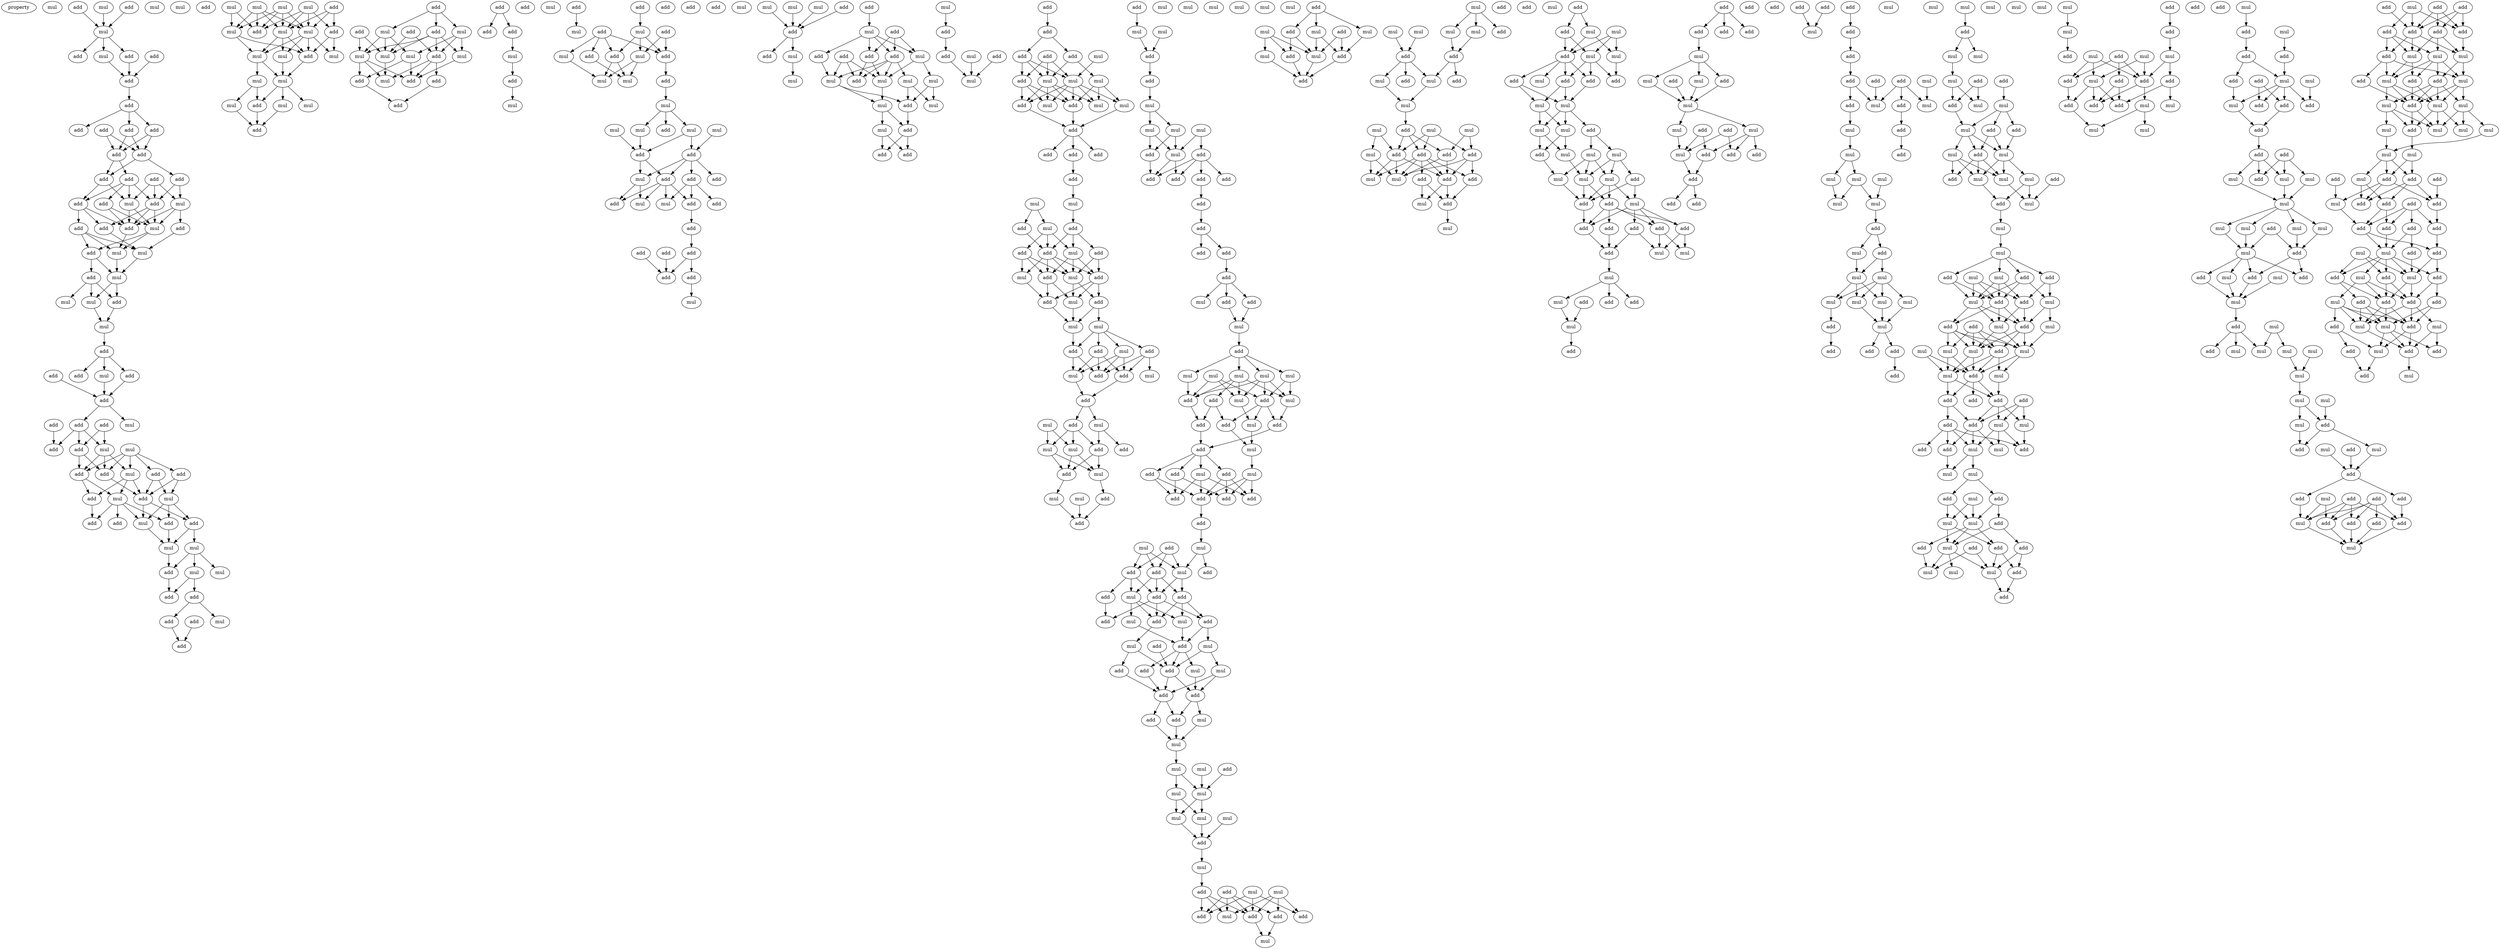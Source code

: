 digraph {
    node [fontcolor=black]
    property [mul=2,lf=1.5]
    0 [ label = mul ];
    1 [ label = add ];
    2 [ label = mul ];
    3 [ label = mul ];
    4 [ label = add ];
    5 [ label = mul ];
    6 [ label = mul ];
    7 [ label = add ];
    8 [ label = add ];
    9 [ label = add ];
    10 [ label = mul ];
    11 [ label = add ];
    12 [ label = add ];
    13 [ label = add ];
    14 [ label = add ];
    15 [ label = add ];
    16 [ label = add ];
    17 [ label = add ];
    18 [ label = add ];
    19 [ label = add ];
    20 [ label = add ];
    21 [ label = add ];
    22 [ label = add ];
    23 [ label = add ];
    24 [ label = add ];
    25 [ label = mul ];
    26 [ label = mul ];
    27 [ label = add ];
    28 [ label = mul ];
    29 [ label = add ];
    30 [ label = add ];
    31 [ label = add ];
    32 [ label = add ];
    33 [ label = mul ];
    34 [ label = add ];
    35 [ label = mul ];
    36 [ label = add ];
    37 [ label = mul ];
    38 [ label = add ];
    39 [ label = mul ];
    40 [ label = mul ];
    41 [ label = mul ];
    42 [ label = add ];
    43 [ label = add ];
    44 [ label = add ];
    45 [ label = mul ];
    46 [ label = add ];
    47 [ label = add ];
    48 [ label = add ];
    49 [ label = add ];
    50 [ label = add ];
    51 [ label = add ];
    52 [ label = mul ];
    53 [ label = add ];
    54 [ label = mul ];
    55 [ label = add ];
    56 [ label = mul ];
    57 [ label = add ];
    58 [ label = mul ];
    59 [ label = add ];
    60 [ label = add ];
    61 [ label = add ];
    62 [ label = mul ];
    63 [ label = add ];
    64 [ label = add ];
    65 [ label = mul ];
    66 [ label = add ];
    67 [ label = add ];
    68 [ label = mul ];
    69 [ label = add ];
    70 [ label = add ];
    71 [ label = mul ];
    72 [ label = mul ];
    73 [ label = mul ];
    74 [ label = add ];
    75 [ label = mul ];
    76 [ label = add ];
    77 [ label = add ];
    78 [ label = add ];
    79 [ label = add ];
    80 [ label = mul ];
    81 [ label = add ];
    82 [ label = mul ];
    83 [ label = mul ];
    84 [ label = mul ];
    85 [ label = mul ];
    86 [ label = add ];
    87 [ label = mul ];
    88 [ label = add ];
    89 [ label = mul ];
    90 [ label = mul ];
    91 [ label = add ];
    92 [ label = mul ];
    93 [ label = mul ];
    94 [ label = add ];
    95 [ label = mul ];
    96 [ label = mul ];
    97 [ label = mul ];
    98 [ label = add ];
    99 [ label = mul ];
    100 [ label = mul ];
    101 [ label = mul ];
    102 [ label = add ];
    103 [ label = add ];
    104 [ label = add ];
    105 [ label = add ];
    106 [ label = mul ];
    107 [ label = add ];
    108 [ label = mul ];
    109 [ label = add ];
    110 [ label = mul ];
    111 [ label = mul ];
    112 [ label = mul ];
    113 [ label = mul ];
    114 [ label = add ];
    115 [ label = mul ];
    116 [ label = add ];
    117 [ label = add ];
    118 [ label = add ];
    119 [ label = add ];
    120 [ label = add ];
    121 [ label = add ];
    122 [ label = add ];
    123 [ label = mul ];
    124 [ label = add ];
    125 [ label = mul ];
    126 [ label = mul ];
    127 [ label = add ];
    128 [ label = add ];
    129 [ label = mul ];
    130 [ label = mul ];
    131 [ label = add ];
    132 [ label = add ];
    133 [ label = add ];
    134 [ label = add ];
    135 [ label = add ];
    136 [ label = mul ];
    137 [ label = mul ];
    138 [ label = mul ];
    139 [ label = add ];
    140 [ label = mul ];
    141 [ label = mul ];
    142 [ label = mul ];
    143 [ label = mul ];
    144 [ label = add ];
    145 [ label = mul ];
    146 [ label = mul ];
    147 [ label = add ];
    148 [ label = add ];
    149 [ label = add ];
    150 [ label = add ];
    151 [ label = mul ];
    152 [ label = add ];
    153 [ label = add ];
    154 [ label = add ];
    155 [ label = mul ];
    156 [ label = mul ];
    157 [ label = add ];
    158 [ label = add ];
    159 [ label = add ];
    160 [ label = add ];
    161 [ label = add ];
    162 [ label = add ];
    163 [ label = add ];
    164 [ label = add ];
    165 [ label = add ];
    166 [ label = mul ];
    167 [ label = add ];
    168 [ label = mul ];
    169 [ label = mul ];
    170 [ label = mul ];
    171 [ label = mul ];
    172 [ label = add ];
    173 [ label = add ];
    174 [ label = add ];
    175 [ label = mul ];
    176 [ label = mul ];
    177 [ label = add ];
    178 [ label = add ];
    179 [ label = mul ];
    180 [ label = add ];
    181 [ label = mul ];
    182 [ label = add ];
    183 [ label = add ];
    184 [ label = add ];
    185 [ label = mul ];
    186 [ label = add ];
    187 [ label = mul ];
    188 [ label = mul ];
    189 [ label = mul ];
    190 [ label = mul ];
    191 [ label = add ];
    192 [ label = mul ];
    193 [ label = mul ];
    194 [ label = add ];
    195 [ label = mul ];
    196 [ label = add ];
    197 [ label = add ];
    198 [ label = add ];
    199 [ label = add ];
    200 [ label = mul ];
    201 [ label = add ];
    202 [ label = mul ];
    203 [ label = add ];
    204 [ label = add ];
    205 [ label = add ];
    206 [ label = add ];
    207 [ label = mul ];
    208 [ label = add ];
    209 [ label = add ];
    210 [ label = mul ];
    211 [ label = mul ];
    212 [ label = mul ];
    213 [ label = add ];
    214 [ label = mul ];
    215 [ label = mul ];
    216 [ label = mul ];
    217 [ label = add ];
    218 [ label = add ];
    219 [ label = add ];
    220 [ label = add ];
    221 [ label = add ];
    222 [ label = add ];
    223 [ label = mul ];
    224 [ label = mul ];
    225 [ label = add ];
    226 [ label = mul ];
    227 [ label = add ];
    228 [ label = add ];
    229 [ label = add ];
    230 [ label = mul ];
    231 [ label = add ];
    232 [ label = mul ];
    233 [ label = add ];
    234 [ label = add ];
    235 [ label = mul ];
    236 [ label = add ];
    237 [ label = add ];
    238 [ label = mul ];
    239 [ label = mul ];
    240 [ label = mul ];
    241 [ label = mul ];
    242 [ label = add ];
    243 [ label = add ];
    244 [ label = add ];
    245 [ label = mul ];
    246 [ label = mul ];
    247 [ label = add ];
    248 [ label = add ];
    249 [ label = add ];
    250 [ label = mul ];
    251 [ label = mul ];
    252 [ label = add ];
    253 [ label = add ];
    254 [ label = mul ];
    255 [ label = mul ];
    256 [ label = add ];
    257 [ label = mul ];
    258 [ label = add ];
    259 [ label = mul ];
    260 [ label = mul ];
    261 [ label = add ];
    262 [ label = add ];
    263 [ label = add ];
    264 [ label = mul ];
    265 [ label = mul ];
    266 [ label = mul ];
    267 [ label = add ];
    268 [ label = add ];
    269 [ label = mul ];
    270 [ label = mul ];
    271 [ label = mul ];
    272 [ label = mul ];
    273 [ label = mul ];
    274 [ label = add ];
    275 [ label = mul ];
    276 [ label = add ];
    277 [ label = add ];
    278 [ label = add ];
    279 [ label = add ];
    280 [ label = add ];
    281 [ label = mul ];
    282 [ label = add ];
    283 [ label = add ];
    284 [ label = add ];
    285 [ label = add ];
    286 [ label = add ];
    287 [ label = mul ];
    288 [ label = add ];
    289 [ label = add ];
    290 [ label = mul ];
    291 [ label = add ];
    292 [ label = mul ];
    293 [ label = mul ];
    294 [ label = mul ];
    295 [ label = mul ];
    296 [ label = mul ];
    297 [ label = add ];
    298 [ label = mul ];
    299 [ label = add ];
    300 [ label = add ];
    301 [ label = mul ];
    302 [ label = add ];
    303 [ label = add ];
    304 [ label = mul ];
    305 [ label = add ];
    306 [ label = mul ];
    307 [ label = add ];
    308 [ label = add ];
    309 [ label = add ];
    310 [ label = add ];
    311 [ label = mul ];
    312 [ label = mul ];
    313 [ label = add ];
    314 [ label = add ];
    315 [ label = add ];
    316 [ label = add ];
    317 [ label = add ];
    318 [ label = mul ];
    319 [ label = mul ];
    320 [ label = add ];
    321 [ label = add ];
    322 [ label = add ];
    323 [ label = mul ];
    324 [ label = add ];
    325 [ label = add ];
    326 [ label = add ];
    327 [ label = add ];
    328 [ label = mul ];
    329 [ label = add ];
    330 [ label = mul ];
    331 [ label = add ];
    332 [ label = mul ];
    333 [ label = add ];
    334 [ label = mul ];
    335 [ label = mul ];
    336 [ label = add ];
    337 [ label = add ];
    338 [ label = mul ];
    339 [ label = add ];
    340 [ label = mul ];
    341 [ label = add ];
    342 [ label = add ];
    343 [ label = add ];
    344 [ label = add ];
    345 [ label = add ];
    346 [ label = add ];
    347 [ label = mul ];
    348 [ label = mul ];
    349 [ label = mul ];
    350 [ label = add ];
    351 [ label = mul ];
    352 [ label = mul ];
    353 [ label = mul ];
    354 [ label = mul ];
    355 [ label = mul ];
    356 [ label = mul ];
    357 [ label = mul ];
    358 [ label = mul ];
    359 [ label = add ];
    360 [ label = mul ];
    361 [ label = mul ];
    362 [ label = add ];
    363 [ label = mul ];
    364 [ label = add ];
    365 [ label = add ];
    366 [ label = mul ];
    367 [ label = add ];
    368 [ label = add ];
    369 [ label = add ];
    370 [ label = mul ];
    371 [ label = mul ];
    372 [ label = add ];
    373 [ label = add ];
    374 [ label = mul ];
    375 [ label = add ];
    376 [ label = mul ];
    377 [ label = mul ];
    378 [ label = add ];
    379 [ label = mul ];
    380 [ label = add ];
    381 [ label = mul ];
    382 [ label = add ];
    383 [ label = mul ];
    384 [ label = mul ];
    385 [ label = mul ];
    386 [ label = mul ];
    387 [ label = mul ];
    388 [ label = add ];
    389 [ label = add ];
    390 [ label = add ];
    391 [ label = mul ];
    392 [ label = mul ];
    393 [ label = add ];
    394 [ label = add ];
    395 [ label = add ];
    396 [ label = mul ];
    397 [ label = mul ];
    398 [ label = mul ];
    399 [ label = mul ];
    400 [ label = add ];
    401 [ label = add ];
    402 [ label = add ];
    403 [ label = add ];
    404 [ label = mul ];
    405 [ label = add ];
    406 [ label = add ];
    407 [ label = mul ];
    408 [ label = add ];
    409 [ label = add ];
    410 [ label = mul ];
    411 [ label = add ];
    412 [ label = add ];
    413 [ label = mul ];
    414 [ label = mul ];
    415 [ label = mul ];
    416 [ label = add ];
    417 [ label = mul ];
    418 [ label = add ];
    419 [ label = mul ];
    420 [ label = add ];
    421 [ label = mul ];
    422 [ label = mul ];
    423 [ label = mul ];
    424 [ label = add ];
    425 [ label = add ];
    426 [ label = add ];
    427 [ label = add ];
    428 [ label = mul ];
    429 [ label = mul ];
    430 [ label = mul ];
    431 [ label = add ];
    432 [ label = mul ];
    433 [ label = mul ];
    434 [ label = mul ];
    435 [ label = mul ];
    436 [ label = add ];
    437 [ label = mul ];
    438 [ label = add ];
    439 [ label = mul ];
    440 [ label = mul ];
    441 [ label = add ];
    442 [ label = add ];
    443 [ label = mul ];
    444 [ label = add ];
    445 [ label = add ];
    446 [ label = add ];
    447 [ label = add ];
    448 [ label = add ];
    449 [ label = add ];
    450 [ label = mul ];
    451 [ label = mul ];
    452 [ label = mul ];
    453 [ label = mul ];
    454 [ label = add ];
    455 [ label = add ];
    456 [ label = add ];
    457 [ label = mul ];
    458 [ label = add ];
    459 [ label = add ];
    460 [ label = add ];
    461 [ label = add ];
    462 [ label = add ];
    463 [ label = mul ];
    464 [ label = add ];
    465 [ label = mul ];
    466 [ label = add ];
    467 [ label = mul ];
    468 [ label = add ];
    469 [ label = mul ];
    470 [ label = add ];
    471 [ label = add ];
    472 [ label = mul ];
    473 [ label = mul ];
    474 [ label = add ];
    475 [ label = mul ];
    476 [ label = add ];
    477 [ label = add ];
    478 [ label = add ];
    479 [ label = add ];
    480 [ label = add ];
    481 [ label = add ];
    482 [ label = add ];
    483 [ label = add ];
    484 [ label = mul ];
    485 [ label = add ];
    486 [ label = mul ];
    487 [ label = add ];
    488 [ label = add ];
    489 [ label = add ];
    490 [ label = add ];
    491 [ label = add ];
    492 [ label = mul ];
    493 [ label = add ];
    494 [ label = mul ];
    495 [ label = mul ];
    496 [ label = add ];
    497 [ label = add ];
    498 [ label = mul ];
    499 [ label = add ];
    500 [ label = mul ];
    501 [ label = mul ];
    502 [ label = mul ];
    503 [ label = mul ];
    504 [ label = mul ];
    505 [ label = mul ];
    506 [ label = add ];
    507 [ label = mul ];
    508 [ label = mul ];
    509 [ label = add ];
    510 [ label = mul ];
    511 [ label = mul ];
    512 [ label = mul ];
    513 [ label = mul ];
    514 [ label = mul ];
    515 [ label = mul ];
    516 [ label = add ];
    517 [ label = mul ];
    518 [ label = add ];
    519 [ label = add ];
    520 [ label = add ];
    521 [ label = add ];
    522 [ label = mul ];
    523 [ label = add ];
    524 [ label = mul ];
    525 [ label = mul ];
    526 [ label = mul ];
    527 [ label = add ];
    528 [ label = add ];
    529 [ label = mul ];
    530 [ label = add ];
    531 [ label = mul ];
    532 [ label = mul ];
    533 [ label = mul ];
    534 [ label = add ];
    535 [ label = mul ];
    536 [ label = add ];
    537 [ label = mul ];
    538 [ label = add ];
    539 [ label = mul ];
    540 [ label = add ];
    541 [ label = mul ];
    542 [ label = mul ];
    543 [ label = add ];
    544 [ label = mul ];
    545 [ label = mul ];
    546 [ label = add ];
    547 [ label = mul ];
    548 [ label = mul ];
    549 [ label = add ];
    550 [ label = mul ];
    551 [ label = mul ];
    552 [ label = add ];
    553 [ label = add ];
    554 [ label = mul ];
    555 [ label = add ];
    556 [ label = add ];
    557 [ label = mul ];
    558 [ label = mul ];
    559 [ label = mul ];
    560 [ label = add ];
    561 [ label = add ];
    562 [ label = add ];
    563 [ label = mul ];
    564 [ label = mul ];
    565 [ label = mul ];
    566 [ label = mul ];
    567 [ label = add ];
    568 [ label = mul ];
    569 [ label = mul ];
    570 [ label = add ];
    571 [ label = add ];
    572 [ label = add ];
    573 [ label = add ];
    574 [ label = add ];
    575 [ label = mul ];
    576 [ label = mul ];
    577 [ label = add ];
    578 [ label = add ];
    579 [ label = add ];
    580 [ label = add ];
    581 [ label = add ];
    582 [ label = mul ];
    583 [ label = mul ];
    584 [ label = mul ];
    585 [ label = mul ];
    586 [ label = mul ];
    587 [ label = add ];
    588 [ label = add ];
    589 [ label = add ];
    590 [ label = mul ];
    591 [ label = mul ];
    592 [ label = add ];
    593 [ label = add ];
    594 [ label = add ];
    595 [ label = mul ];
    596 [ label = add ];
    597 [ label = mul ];
    598 [ label = mul ];
    599 [ label = add ];
    600 [ label = mul ];
    601 [ label = add ];
    602 [ label = mul ];
    603 [ label = mul ];
    604 [ label = mul ];
    605 [ label = add ];
    606 [ label = add ];
    607 [ label = add ];
    608 [ label = add ];
    609 [ label = add ];
    610 [ label = mul ];
    611 [ label = add ];
    612 [ label = mul ];
    613 [ label = mul ];
    614 [ label = add ];
    615 [ label = add ];
    616 [ label = add ];
    617 [ label = add ];
    618 [ label = mul ];
    619 [ label = add ];
    620 [ label = mul ];
    621 [ label = add ];
    622 [ label = add ];
    623 [ label = mul ];
    624 [ label = mul ];
    625 [ label = mul ];
    626 [ label = mul ];
    627 [ label = add ];
    628 [ label = mul ];
    629 [ label = add ];
    630 [ label = add ];
    631 [ label = mul ];
    632 [ label = mul ];
    633 [ label = add ];
    634 [ label = add ];
    635 [ label = mul ];
    636 [ label = add ];
    637 [ label = add ];
    638 [ label = add ];
    639 [ label = add ];
    640 [ label = add ];
    641 [ label = add ];
    642 [ label = add ];
    643 [ label = mul ];
    644 [ label = mul ];
    645 [ label = mul ];
    646 [ label = mul ];
    647 [ label = mul ];
    648 [ label = mul ];
    649 [ label = mul ];
    650 [ label = mul ];
    651 [ label = add ];
    652 [ label = mul ];
    653 [ label = add ];
    654 [ label = add ];
    655 [ label = mul ];
    656 [ label = add ];
    657 [ label = mul ];
    658 [ label = add ];
    659 [ label = mul ];
    660 [ label = mul ];
    661 [ label = add ];
    662 [ label = mul ];
    663 [ label = add ];
    664 [ label = mul ];
    665 [ label = mul ];
    666 [ label = mul ];
    667 [ label = mul ];
    668 [ label = mul ];
    669 [ label = mul ];
    670 [ label = mul ];
    671 [ label = add ];
    672 [ label = mul ];
    673 [ label = add ];
    674 [ label = add ];
    675 [ label = mul ];
    676 [ label = add ];
    677 [ label = add ];
    678 [ label = add ];
    679 [ label = add ];
    680 [ label = mul ];
    681 [ label = add ];
    682 [ label = add ];
    683 [ label = add ];
    684 [ label = add ];
    685 [ label = mul ];
    686 [ label = add ];
    687 [ label = mul ];
    688 [ label = add ];
    689 [ label = add ];
    690 [ label = mul ];
    691 [ label = add ];
    692 [ label = add ];
    693 [ label = add ];
    694 [ label = add ];
    695 [ label = add ];
    696 [ label = mul ];
    697 [ label = mul ];
    698 [ label = add ];
    699 [ label = mul ];
    700 [ label = add ];
    701 [ label = mul ];
    702 [ label = add ];
    703 [ label = add ];
    704 [ label = mul ];
    705 [ label = mul ];
    706 [ label = mul ];
    707 [ label = add ];
    708 [ label = mul ];
    709 [ label = add ];
    710 [ label = mul ];
    711 [ label = mul ];
    712 [ label = mul ];
    713 [ label = mul ];
    714 [ label = mul ];
    715 [ label = mul ];
    716 [ label = mul ];
    717 [ label = add ];
    718 [ label = add ];
    719 [ label = add ];
    720 [ label = add ];
    721 [ label = add ];
    722 [ label = mul ];
    723 [ label = add ];
    724 [ label = add ];
    725 [ label = add ];
    726 [ label = add ];
    727 [ label = add ];
    728 [ label = add ];
    729 [ label = add ];
    730 [ label = add ];
    731 [ label = add ];
    732 [ label = mul ];
    733 [ label = mul ];
    734 [ label = mul ];
    735 [ label = add ];
    736 [ label = add ];
    737 [ label = add ];
    738 [ label = mul ];
    739 [ label = mul ];
    740 [ label = add ];
    741 [ label = add ];
    742 [ label = add ];
    743 [ label = add ];
    744 [ label = mul ];
    745 [ label = add ];
    746 [ label = mul ];
    747 [ label = add ];
    748 [ label = mul ];
    749 [ label = add ];
    750 [ label = add ];
    751 [ label = add ];
    752 [ label = mul ];
    753 [ label = mul ];
    754 [ label = add ];
    1 -> 5 [ name = 0 ];
    3 -> 5 [ name = 1 ];
    4 -> 5 [ name = 2 ];
    5 -> 6 [ name = 3 ];
    5 -> 8 [ name = 4 ];
    5 -> 9 [ name = 5 ];
    6 -> 11 [ name = 6 ];
    7 -> 11 [ name = 7 ];
    8 -> 11 [ name = 8 ];
    11 -> 12 [ name = 9 ];
    12 -> 13 [ name = 10 ];
    12 -> 14 [ name = 11 ];
    12 -> 16 [ name = 12 ];
    14 -> 17 [ name = 13 ];
    14 -> 18 [ name = 14 ];
    15 -> 17 [ name = 15 ];
    15 -> 18 [ name = 16 ];
    16 -> 17 [ name = 17 ];
    16 -> 18 [ name = 18 ];
    17 -> 19 [ name = 19 ];
    17 -> 22 [ name = 20 ];
    18 -> 20 [ name = 21 ];
    18 -> 22 [ name = 22 ];
    19 -> 23 [ name = 23 ];
    19 -> 24 [ name = 24 ];
    19 -> 26 [ name = 25 ];
    19 -> 27 [ name = 26 ];
    20 -> 25 [ name = 27 ];
    20 -> 27 [ name = 28 ];
    21 -> 25 [ name = 29 ];
    21 -> 26 [ name = 30 ];
    21 -> 27 [ name = 31 ];
    22 -> 23 [ name = 32 ];
    22 -> 26 [ name = 33 ];
    23 -> 29 [ name = 34 ];
    23 -> 31 [ name = 35 ];
    23 -> 32 [ name = 36 ];
    24 -> 28 [ name = 37 ];
    24 -> 31 [ name = 38 ];
    25 -> 28 [ name = 39 ];
    25 -> 30 [ name = 40 ];
    25 -> 31 [ name = 41 ];
    26 -> 28 [ name = 42 ];
    26 -> 31 [ name = 43 ];
    27 -> 28 [ name = 44 ];
    27 -> 29 [ name = 45 ];
    27 -> 31 [ name = 46 ];
    28 -> 34 [ name = 47 ];
    28 -> 35 [ name = 48 ];
    29 -> 33 [ name = 49 ];
    30 -> 33 [ name = 50 ];
    31 -> 35 [ name = 51 ];
    32 -> 33 [ name = 52 ];
    32 -> 34 [ name = 53 ];
    32 -> 35 [ name = 54 ];
    33 -> 37 [ name = 55 ];
    34 -> 36 [ name = 56 ];
    34 -> 37 [ name = 57 ];
    35 -> 37 [ name = 58 ];
    36 -> 38 [ name = 59 ];
    36 -> 39 [ name = 60 ];
    36 -> 40 [ name = 61 ];
    37 -> 38 [ name = 62 ];
    37 -> 40 [ name = 63 ];
    38 -> 41 [ name = 64 ];
    40 -> 41 [ name = 65 ];
    41 -> 42 [ name = 66 ];
    42 -> 43 [ name = 67 ];
    42 -> 45 [ name = 68 ];
    42 -> 47 [ name = 69 ];
    45 -> 48 [ name = 70 ];
    46 -> 48 [ name = 71 ];
    47 -> 48 [ name = 72 ];
    48 -> 51 [ name = 73 ];
    48 -> 52 [ name = 74 ];
    49 -> 54 [ name = 75 ];
    49 -> 55 [ name = 76 ];
    50 -> 53 [ name = 77 ];
    51 -> 53 [ name = 78 ];
    51 -> 54 [ name = 79 ];
    51 -> 55 [ name = 80 ];
    54 -> 58 [ name = 81 ];
    54 -> 59 [ name = 82 ];
    54 -> 60 [ name = 83 ];
    55 -> 59 [ name = 84 ];
    55 -> 60 [ name = 85 ];
    56 -> 57 [ name = 86 ];
    56 -> 58 [ name = 87 ];
    56 -> 59 [ name = 88 ];
    56 -> 60 [ name = 89 ];
    56 -> 61 [ name = 90 ];
    57 -> 64 [ name = 91 ];
    57 -> 65 [ name = 92 ];
    58 -> 62 [ name = 93 ];
    58 -> 63 [ name = 94 ];
    58 -> 64 [ name = 95 ];
    59 -> 64 [ name = 96 ];
    60 -> 62 [ name = 97 ];
    60 -> 63 [ name = 98 ];
    61 -> 64 [ name = 99 ];
    61 -> 65 [ name = 100 ];
    62 -> 66 [ name = 101 ];
    62 -> 68 [ name = 102 ];
    62 -> 69 [ name = 103 ];
    62 -> 70 [ name = 104 ];
    63 -> 66 [ name = 105 ];
    64 -> 67 [ name = 106 ];
    64 -> 68 [ name = 107 ];
    65 -> 67 [ name = 108 ];
    65 -> 68 [ name = 109 ];
    65 -> 70 [ name = 110 ];
    67 -> 71 [ name = 111 ];
    67 -> 72 [ name = 112 ];
    68 -> 72 [ name = 113 ];
    70 -> 72 [ name = 114 ];
    71 -> 73 [ name = 115 ];
    71 -> 74 [ name = 116 ];
    71 -> 75 [ name = 117 ];
    72 -> 74 [ name = 118 ];
    74 -> 77 [ name = 119 ];
    75 -> 76 [ name = 120 ];
    75 -> 77 [ name = 121 ];
    76 -> 79 [ name = 122 ];
    76 -> 80 [ name = 123 ];
    78 -> 81 [ name = 124 ];
    79 -> 81 [ name = 125 ];
    82 -> 87 [ name = 126 ];
    82 -> 89 [ name = 127 ];
    82 -> 90 [ name = 128 ];
    82 -> 91 [ name = 129 ];
    83 -> 89 [ name = 130 ];
    83 -> 91 [ name = 131 ];
    84 -> 87 [ name = 132 ];
    84 -> 89 [ name = 133 ];
    84 -> 90 [ name = 134 ];
    84 -> 91 [ name = 135 ];
    85 -> 87 [ name = 136 ];
    85 -> 88 [ name = 137 ];
    85 -> 90 [ name = 138 ];
    85 -> 91 [ name = 139 ];
    86 -> 87 [ name = 140 ];
    86 -> 88 [ name = 141 ];
    86 -> 90 [ name = 142 ];
    87 -> 92 [ name = 143 ];
    87 -> 94 [ name = 144 ];
    87 -> 95 [ name = 145 ];
    88 -> 93 [ name = 146 ];
    88 -> 94 [ name = 147 ];
    89 -> 94 [ name = 148 ];
    89 -> 95 [ name = 149 ];
    90 -> 92 [ name = 150 ];
    90 -> 93 [ name = 151 ];
    90 -> 94 [ name = 152 ];
    90 -> 95 [ name = 153 ];
    92 -> 97 [ name = 154 ];
    94 -> 97 [ name = 155 ];
    95 -> 96 [ name = 156 ];
    95 -> 97 [ name = 157 ];
    96 -> 98 [ name = 158 ];
    96 -> 100 [ name = 159 ];
    97 -> 98 [ name = 160 ];
    97 -> 99 [ name = 161 ];
    97 -> 101 [ name = 162 ];
    98 -> 102 [ name = 163 ];
    100 -> 102 [ name = 164 ];
    101 -> 102 [ name = 165 ];
    103 -> 104 [ name = 166 ];
    103 -> 106 [ name = 167 ];
    103 -> 108 [ name = 168 ];
    104 -> 109 [ name = 169 ];
    104 -> 110 [ name = 170 ];
    104 -> 111 [ name = 171 ];
    104 -> 112 [ name = 172 ];
    105 -> 109 [ name = 173 ];
    105 -> 110 [ name = 174 ];
    106 -> 110 [ name = 175 ];
    106 -> 111 [ name = 176 ];
    106 -> 113 [ name = 177 ];
    107 -> 110 [ name = 178 ];
    107 -> 111 [ name = 179 ];
    108 -> 109 [ name = 180 ];
    108 -> 112 [ name = 181 ];
    108 -> 113 [ name = 182 ];
    109 -> 114 [ name = 183 ];
    109 -> 115 [ name = 184 ];
    109 -> 116 [ name = 185 ];
    110 -> 115 [ name = 186 ];
    111 -> 115 [ name = 187 ];
    111 -> 116 [ name = 188 ];
    111 -> 117 [ name = 189 ];
    112 -> 116 [ name = 190 ];
    113 -> 116 [ name = 191 ];
    113 -> 117 [ name = 192 ];
    114 -> 118 [ name = 193 ];
    117 -> 118 [ name = 194 ];
    119 -> 120 [ name = 195 ];
    119 -> 121 [ name = 196 ];
    121 -> 123 [ name = 197 ];
    123 -> 124 [ name = 198 ];
    124 -> 126 [ name = 199 ];
    127 -> 129 [ name = 200 ];
    128 -> 130 [ name = 201 ];
    130 -> 133 [ name = 202 ];
    130 -> 135 [ name = 203 ];
    130 -> 137 [ name = 204 ];
    131 -> 135 [ name = 205 ];
    131 -> 137 [ name = 206 ];
    132 -> 133 [ name = 207 ];
    132 -> 134 [ name = 208 ];
    132 -> 135 [ name = 209 ];
    132 -> 136 [ name = 210 ];
    133 -> 138 [ name = 211 ];
    133 -> 140 [ name = 212 ];
    134 -> 138 [ name = 213 ];
    135 -> 139 [ name = 214 ];
    136 -> 140 [ name = 215 ];
    137 -> 138 [ name = 216 ];
    137 -> 140 [ name = 217 ];
    139 -> 141 [ name = 218 ];
    141 -> 142 [ name = 219 ];
    141 -> 144 [ name = 220 ];
    141 -> 145 [ name = 221 ];
    142 -> 147 [ name = 222 ];
    142 -> 148 [ name = 223 ];
    143 -> 148 [ name = 224 ];
    145 -> 147 [ name = 225 ];
    146 -> 147 [ name = 226 ];
    147 -> 149 [ name = 227 ];
    147 -> 151 [ name = 228 ];
    148 -> 149 [ name = 229 ];
    148 -> 150 [ name = 230 ];
    148 -> 151 [ name = 231 ];
    148 -> 152 [ name = 232 ];
    149 -> 154 [ name = 233 ];
    149 -> 155 [ name = 234 ];
    149 -> 156 [ name = 235 ];
    149 -> 157 [ name = 236 ];
    151 -> 155 [ name = 237 ];
    151 -> 157 [ name = 238 ];
    152 -> 153 [ name = 239 ];
    152 -> 154 [ name = 240 ];
    152 -> 156 [ name = 241 ];
    154 -> 158 [ name = 242 ];
    158 -> 159 [ name = 243 ];
    159 -> 164 [ name = 244 ];
    159 -> 165 [ name = 245 ];
    161 -> 164 [ name = 246 ];
    162 -> 164 [ name = 247 ];
    165 -> 166 [ name = 248 ];
    169 -> 173 [ name = 249 ];
    170 -> 173 [ name = 250 ];
    171 -> 173 [ name = 251 ];
    172 -> 173 [ name = 252 ];
    173 -> 174 [ name = 253 ];
    173 -> 175 [ name = 254 ];
    175 -> 176 [ name = 255 ];
    177 -> 179 [ name = 256 ];
    178 -> 181 [ name = 257 ];
    178 -> 183 [ name = 258 ];
    178 -> 184 [ name = 259 ];
    179 -> 180 [ name = 260 ];
    179 -> 181 [ name = 261 ];
    179 -> 183 [ name = 262 ];
    179 -> 184 [ name = 263 ];
    180 -> 188 [ name = 264 ];
    181 -> 185 [ name = 265 ];
    181 -> 189 [ name = 266 ];
    182 -> 186 [ name = 267 ];
    182 -> 188 [ name = 268 ];
    182 -> 189 [ name = 269 ];
    183 -> 186 [ name = 270 ];
    183 -> 189 [ name = 271 ];
    184 -> 186 [ name = 272 ];
    184 -> 187 [ name = 273 ];
    184 -> 188 [ name = 274 ];
    184 -> 189 [ name = 275 ];
    185 -> 191 [ name = 276 ];
    185 -> 192 [ name = 277 ];
    187 -> 191 [ name = 278 ];
    187 -> 192 [ name = 279 ];
    188 -> 190 [ name = 280 ];
    188 -> 191 [ name = 281 ];
    189 -> 190 [ name = 282 ];
    190 -> 193 [ name = 283 ];
    190 -> 194 [ name = 284 ];
    191 -> 194 [ name = 285 ];
    193 -> 196 [ name = 286 ];
    193 -> 197 [ name = 287 ];
    194 -> 196 [ name = 288 ];
    194 -> 197 [ name = 289 ];
    195 -> 198 [ name = 290 ];
    198 -> 199 [ name = 291 ];
    199 -> 202 [ name = 292 ];
    200 -> 202 [ name = 293 ];
    201 -> 202 [ name = 294 ];
    203 -> 204 [ name = 295 ];
    204 -> 205 [ name = 296 ];
    204 -> 206 [ name = 297 ];
    205 -> 211 [ name = 298 ];
    205 -> 212 [ name = 299 ];
    206 -> 209 [ name = 300 ];
    206 -> 210 [ name = 301 ];
    206 -> 211 [ name = 302 ];
    207 -> 210 [ name = 303 ];
    208 -> 209 [ name = 304 ];
    208 -> 210 [ name = 305 ];
    208 -> 211 [ name = 306 ];
    209 -> 213 [ name = 307 ];
    209 -> 215 [ name = 308 ];
    209 -> 217 [ name = 309 ];
    210 -> 213 [ name = 310 ];
    210 -> 214 [ name = 311 ];
    210 -> 215 [ name = 312 ];
    210 -> 216 [ name = 313 ];
    210 -> 217 [ name = 314 ];
    211 -> 213 [ name = 315 ];
    211 -> 214 [ name = 316 ];
    211 -> 215 [ name = 317 ];
    211 -> 217 [ name = 318 ];
    212 -> 213 [ name = 319 ];
    212 -> 214 [ name = 320 ];
    212 -> 216 [ name = 321 ];
    213 -> 218 [ name = 322 ];
    216 -> 218 [ name = 323 ];
    217 -> 218 [ name = 324 ];
    218 -> 219 [ name = 325 ];
    218 -> 220 [ name = 326 ];
    218 -> 221 [ name = 327 ];
    220 -> 222 [ name = 328 ];
    222 -> 224 [ name = 329 ];
    223 -> 225 [ name = 330 ];
    223 -> 226 [ name = 331 ];
    224 -> 227 [ name = 332 ];
    225 -> 231 [ name = 333 ];
    226 -> 228 [ name = 334 ];
    226 -> 230 [ name = 335 ];
    226 -> 231 [ name = 336 ];
    227 -> 229 [ name = 337 ];
    227 -> 230 [ name = 338 ];
    227 -> 231 [ name = 339 ];
    228 -> 232 [ name = 340 ];
    228 -> 233 [ name = 341 ];
    228 -> 235 [ name = 342 ];
    229 -> 234 [ name = 343 ];
    229 -> 235 [ name = 344 ];
    230 -> 233 [ name = 345 ];
    230 -> 234 [ name = 346 ];
    230 -> 235 [ name = 347 ];
    231 -> 232 [ name = 348 ];
    231 -> 233 [ name = 349 ];
    231 -> 234 [ name = 350 ];
    231 -> 235 [ name = 351 ];
    232 -> 237 [ name = 352 ];
    233 -> 237 [ name = 353 ];
    233 -> 238 [ name = 354 ];
    234 -> 236 [ name = 355 ];
    234 -> 237 [ name = 356 ];
    234 -> 238 [ name = 357 ];
    235 -> 236 [ name = 358 ];
    235 -> 238 [ name = 359 ];
    236 -> 239 [ name = 360 ];
    236 -> 240 [ name = 361 ];
    237 -> 239 [ name = 362 ];
    238 -> 239 [ name = 363 ];
    239 -> 243 [ name = 364 ];
    240 -> 241 [ name = 365 ];
    240 -> 242 [ name = 366 ];
    240 -> 243 [ name = 367 ];
    240 -> 244 [ name = 368 ];
    241 -> 245 [ name = 369 ];
    241 -> 247 [ name = 370 ];
    241 -> 248 [ name = 371 ];
    242 -> 245 [ name = 372 ];
    242 -> 247 [ name = 373 ];
    242 -> 248 [ name = 374 ];
    243 -> 245 [ name = 375 ];
    243 -> 247 [ name = 376 ];
    244 -> 246 [ name = 377 ];
    244 -> 247 [ name = 378 ];
    244 -> 248 [ name = 379 ];
    245 -> 249 [ name = 380 ];
    248 -> 249 [ name = 381 ];
    249 -> 250 [ name = 382 ];
    249 -> 252 [ name = 383 ];
    250 -> 253 [ name = 384 ];
    250 -> 256 [ name = 385 ];
    251 -> 254 [ name = 386 ];
    251 -> 255 [ name = 387 ];
    252 -> 254 [ name = 388 ];
    252 -> 255 [ name = 389 ];
    252 -> 256 [ name = 390 ];
    254 -> 257 [ name = 391 ];
    254 -> 258 [ name = 392 ];
    255 -> 257 [ name = 393 ];
    255 -> 258 [ name = 394 ];
    256 -> 257 [ name = 395 ];
    256 -> 258 [ name = 396 ];
    257 -> 261 [ name = 397 ];
    258 -> 259 [ name = 398 ];
    259 -> 262 [ name = 399 ];
    260 -> 262 [ name = 400 ];
    261 -> 262 [ name = 401 ];
    263 -> 265 [ name = 402 ];
    265 -> 267 [ name = 403 ];
    266 -> 267 [ name = 404 ];
    267 -> 268 [ name = 405 ];
    268 -> 269 [ name = 406 ];
    269 -> 271 [ name = 407 ];
    269 -> 272 [ name = 408 ];
    270 -> 275 [ name = 409 ];
    270 -> 276 [ name = 410 ];
    271 -> 274 [ name = 411 ];
    271 -> 275 [ name = 412 ];
    272 -> 274 [ name = 413 ];
    272 -> 275 [ name = 414 ];
    274 -> 277 [ name = 415 ];
    275 -> 277 [ name = 416 ];
    275 -> 279 [ name = 417 ];
    276 -> 277 [ name = 418 ];
    276 -> 278 [ name = 419 ];
    276 -> 279 [ name = 420 ];
    276 -> 280 [ name = 421 ];
    278 -> 282 [ name = 422 ];
    282 -> 283 [ name = 423 ];
    283 -> 284 [ name = 424 ];
    283 -> 285 [ name = 425 ];
    285 -> 286 [ name = 426 ];
    286 -> 287 [ name = 427 ];
    286 -> 288 [ name = 428 ];
    286 -> 289 [ name = 429 ];
    288 -> 290 [ name = 430 ];
    289 -> 290 [ name = 431 ];
    290 -> 291 [ name = 432 ];
    291 -> 292 [ name = 433 ];
    291 -> 293 [ name = 434 ];
    291 -> 294 [ name = 435 ];
    291 -> 295 [ name = 436 ];
    292 -> 297 [ name = 437 ];
    292 -> 301 [ name = 438 ];
    293 -> 297 [ name = 439 ];
    293 -> 298 [ name = 440 ];
    293 -> 299 [ name = 441 ];
    293 -> 301 [ name = 442 ];
    294 -> 298 [ name = 443 ];
    294 -> 299 [ name = 444 ];
    294 -> 300 [ name = 445 ];
    294 -> 301 [ name = 446 ];
    295 -> 299 [ name = 447 ];
    296 -> 297 [ name = 448 ];
    296 -> 298 [ name = 449 ];
    296 -> 299 [ name = 450 ];
    297 -> 302 [ name = 451 ];
    297 -> 304 [ name = 452 ];
    297 -> 305 [ name = 453 ];
    298 -> 304 [ name = 454 ];
    299 -> 303 [ name = 455 ];
    300 -> 303 [ name = 456 ];
    300 -> 305 [ name = 457 ];
    301 -> 302 [ name = 458 ];
    302 -> 307 [ name = 459 ];
    303 -> 307 [ name = 460 ];
    304 -> 306 [ name = 461 ];
    305 -> 306 [ name = 462 ];
    306 -> 312 [ name = 463 ];
    307 -> 308 [ name = 464 ];
    307 -> 309 [ name = 465 ];
    307 -> 310 [ name = 466 ];
    307 -> 311 [ name = 467 ];
    308 -> 313 [ name = 468 ];
    308 -> 315 [ name = 469 ];
    309 -> 314 [ name = 470 ];
    309 -> 315 [ name = 471 ];
    309 -> 316 [ name = 472 ];
    310 -> 313 [ name = 473 ];
    310 -> 314 [ name = 474 ];
    311 -> 313 [ name = 475 ];
    311 -> 314 [ name = 476 ];
    311 -> 316 [ name = 477 ];
    312 -> 314 [ name = 478 ];
    312 -> 315 [ name = 479 ];
    312 -> 316 [ name = 480 ];
    314 -> 317 [ name = 481 ];
    317 -> 318 [ name = 482 ];
    318 -> 323 [ name = 483 ];
    318 -> 324 [ name = 484 ];
    319 -> 321 [ name = 485 ];
    319 -> 322 [ name = 486 ];
    319 -> 323 [ name = 487 ];
    320 -> 321 [ name = 488 ];
    320 -> 322 [ name = 489 ];
    320 -> 323 [ name = 490 ];
    321 -> 325 [ name = 491 ];
    321 -> 326 [ name = 492 ];
    321 -> 328 [ name = 493 ];
    322 -> 325 [ name = 494 ];
    322 -> 327 [ name = 495 ];
    322 -> 328 [ name = 496 ];
    323 -> 325 [ name = 497 ];
    323 -> 326 [ name = 498 ];
    325 -> 329 [ name = 499 ];
    325 -> 331 [ name = 500 ];
    325 -> 333 [ name = 501 ];
    326 -> 330 [ name = 502 ];
    326 -> 331 [ name = 503 ];
    326 -> 333 [ name = 504 ];
    327 -> 329 [ name = 505 ];
    328 -> 330 [ name = 506 ];
    328 -> 332 [ name = 507 ];
    328 -> 333 [ name = 508 ];
    330 -> 336 [ name = 509 ];
    331 -> 335 [ name = 510 ];
    331 -> 336 [ name = 511 ];
    332 -> 336 [ name = 512 ];
    333 -> 334 [ name = 513 ];
    334 -> 339 [ name = 514 ];
    334 -> 342 [ name = 515 ];
    335 -> 338 [ name = 516 ];
    335 -> 342 [ name = 517 ];
    336 -> 340 [ name = 518 ];
    336 -> 341 [ name = 519 ];
    336 -> 342 [ name = 520 ];
    337 -> 342 [ name = 521 ];
    338 -> 343 [ name = 522 ];
    338 -> 344 [ name = 523 ];
    339 -> 344 [ name = 524 ];
    340 -> 343 [ name = 525 ];
    341 -> 344 [ name = 526 ];
    342 -> 343 [ name = 527 ];
    342 -> 344 [ name = 528 ];
    343 -> 345 [ name = 529 ];
    343 -> 348 [ name = 530 ];
    344 -> 345 [ name = 531 ];
    344 -> 346 [ name = 532 ];
    345 -> 349 [ name = 533 ];
    346 -> 349 [ name = 534 ];
    348 -> 349 [ name = 535 ];
    349 -> 352 [ name = 536 ];
    350 -> 355 [ name = 537 ];
    352 -> 354 [ name = 538 ];
    352 -> 355 [ name = 539 ];
    353 -> 355 [ name = 540 ];
    354 -> 356 [ name = 541 ];
    354 -> 357 [ name = 542 ];
    355 -> 356 [ name = 543 ];
    355 -> 357 [ name = 544 ];
    356 -> 359 [ name = 545 ];
    357 -> 359 [ name = 546 ];
    358 -> 359 [ name = 547 ];
    359 -> 360 [ name = 548 ];
    360 -> 364 [ name = 549 ];
    361 -> 365 [ name = 550 ];
    361 -> 366 [ name = 551 ];
    361 -> 367 [ name = 552 ];
    361 -> 369 [ name = 553 ];
    362 -> 366 [ name = 554 ];
    362 -> 367 [ name = 555 ];
    362 -> 368 [ name = 556 ];
    362 -> 369 [ name = 557 ];
    363 -> 365 [ name = 558 ];
    363 -> 367 [ name = 559 ];
    363 -> 368 [ name = 560 ];
    364 -> 366 [ name = 561 ];
    364 -> 367 [ name = 562 ];
    364 -> 368 [ name = 563 ];
    367 -> 370 [ name = 564 ];
    369 -> 370 [ name = 565 ];
    372 -> 374 [ name = 566 ];
    372 -> 375 [ name = 567 ];
    372 -> 377 [ name = 568 ];
    373 -> 378 [ name = 569 ];
    373 -> 379 [ name = 570 ];
    374 -> 378 [ name = 571 ];
    374 -> 379 [ name = 572 ];
    375 -> 379 [ name = 573 ];
    375 -> 380 [ name = 574 ];
    376 -> 379 [ name = 575 ];
    376 -> 380 [ name = 576 ];
    376 -> 381 [ name = 577 ];
    377 -> 378 [ name = 578 ];
    378 -> 382 [ name = 579 ];
    379 -> 382 [ name = 580 ];
    380 -> 382 [ name = 581 ];
    381 -> 382 [ name = 582 ];
    383 -> 384 [ name = 583 ];
    383 -> 387 [ name = 584 ];
    383 -> 388 [ name = 585 ];
    384 -> 390 [ name = 586 ];
    385 -> 389 [ name = 587 ];
    386 -> 389 [ name = 588 ];
    387 -> 390 [ name = 589 ];
    389 -> 391 [ name = 590 ];
    389 -> 392 [ name = 591 ];
    389 -> 395 [ name = 592 ];
    390 -> 392 [ name = 593 ];
    390 -> 394 [ name = 594 ];
    391 -> 396 [ name = 595 ];
    392 -> 396 [ name = 596 ];
    396 -> 400 [ name = 597 ];
    397 -> 401 [ name = 598 ];
    397 -> 404 [ name = 599 ];
    398 -> 401 [ name = 600 ];
    398 -> 403 [ name = 601 ];
    398 -> 405 [ name = 602 ];
    399 -> 402 [ name = 603 ];
    399 -> 405 [ name = 604 ];
    400 -> 401 [ name = 605 ];
    400 -> 402 [ name = 606 ];
    400 -> 403 [ name = 607 ];
    401 -> 407 [ name = 608 ];
    401 -> 409 [ name = 609 ];
    401 -> 410 [ name = 610 ];
    402 -> 409 [ name = 611 ];
    402 -> 410 [ name = 612 ];
    403 -> 406 [ name = 613 ];
    403 -> 407 [ name = 614 ];
    403 -> 408 [ name = 615 ];
    403 -> 409 [ name = 616 ];
    403 -> 410 [ name = 617 ];
    404 -> 407 [ name = 618 ];
    404 -> 410 [ name = 619 ];
    405 -> 408 [ name = 620 ];
    405 -> 409 [ name = 621 ];
    405 -> 410 [ name = 622 ];
    406 -> 412 [ name = 623 ];
    406 -> 413 [ name = 624 ];
    408 -> 412 [ name = 625 ];
    409 -> 412 [ name = 626 ];
    409 -> 413 [ name = 627 ];
    412 -> 414 [ name = 628 ];
    416 -> 417 [ name = 629 ];
    416 -> 418 [ name = 630 ];
    417 -> 420 [ name = 631 ];
    417 -> 421 [ name = 632 ];
    418 -> 420 [ name = 633 ];
    418 -> 422 [ name = 634 ];
    419 -> 420 [ name = 635 ];
    419 -> 421 [ name = 636 ];
    419 -> 422 [ name = 637 ];
    420 -> 423 [ name = 638 ];
    420 -> 425 [ name = 639 ];
    420 -> 426 [ name = 640 ];
    420 -> 427 [ name = 641 ];
    421 -> 424 [ name = 642 ];
    422 -> 424 [ name = 643 ];
    422 -> 425 [ name = 644 ];
    422 -> 426 [ name = 645 ];
    425 -> 428 [ name = 646 ];
    425 -> 429 [ name = 647 ];
    426 -> 429 [ name = 648 ];
    427 -> 428 [ name = 649 ];
    427 -> 429 [ name = 650 ];
    428 -> 430 [ name = 651 ];
    428 -> 432 [ name = 652 ];
    429 -> 430 [ name = 653 ];
    429 -> 431 [ name = 654 ];
    429 -> 432 [ name = 655 ];
    430 -> 434 [ name = 656 ];
    430 -> 436 [ name = 657 ];
    431 -> 433 [ name = 658 ];
    431 -> 435 [ name = 659 ];
    432 -> 434 [ name = 660 ];
    432 -> 436 [ name = 661 ];
    433 -> 437 [ name = 662 ];
    433 -> 439 [ name = 663 ];
    433 -> 440 [ name = 664 ];
    434 -> 437 [ name = 665 ];
    435 -> 437 [ name = 666 ];
    435 -> 438 [ name = 667 ];
    435 -> 439 [ name = 668 ];
    436 -> 440 [ name = 669 ];
    437 -> 441 [ name = 670 ];
    437 -> 442 [ name = 671 ];
    438 -> 441 [ name = 672 ];
    438 -> 443 [ name = 673 ];
    439 -> 441 [ name = 674 ];
    439 -> 442 [ name = 675 ];
    439 -> 443 [ name = 676 ];
    440 -> 441 [ name = 677 ];
    441 -> 447 [ name = 678 ];
    442 -> 444 [ name = 679 ];
    442 -> 446 [ name = 680 ];
    442 -> 447 [ name = 681 ];
    442 -> 448 [ name = 682 ];
    443 -> 444 [ name = 683 ];
    443 -> 445 [ name = 684 ];
    443 -> 446 [ name = 685 ];
    443 -> 447 [ name = 686 ];
    444 -> 450 [ name = 687 ];
    444 -> 451 [ name = 688 ];
    445 -> 449 [ name = 689 ];
    445 -> 450 [ name = 690 ];
    446 -> 450 [ name = 691 ];
    446 -> 451 [ name = 692 ];
    447 -> 449 [ name = 693 ];
    448 -> 449 [ name = 694 ];
    449 -> 452 [ name = 695 ];
    452 -> 453 [ name = 696 ];
    452 -> 455 [ name = 697 ];
    452 -> 456 [ name = 698 ];
    453 -> 457 [ name = 699 ];
    454 -> 457 [ name = 700 ];
    457 -> 458 [ name = 701 ];
    459 -> 460 [ name = 702 ];
    459 -> 461 [ name = 703 ];
    459 -> 462 [ name = 704 ];
    460 -> 463 [ name = 705 ];
    463 -> 465 [ name = 706 ];
    463 -> 467 [ name = 707 ];
    463 -> 468 [ name = 708 ];
    465 -> 469 [ name = 709 ];
    466 -> 469 [ name = 710 ];
    467 -> 469 [ name = 711 ];
    468 -> 469 [ name = 712 ];
    469 -> 472 [ name = 713 ];
    469 -> 473 [ name = 714 ];
    470 -> 475 [ name = 715 ];
    470 -> 477 [ name = 716 ];
    471 -> 475 [ name = 717 ];
    471 -> 476 [ name = 718 ];
    472 -> 475 [ name = 719 ];
    473 -> 476 [ name = 720 ];
    473 -> 477 [ name = 721 ];
    473 -> 478 [ name = 722 ];
    475 -> 479 [ name = 723 ];
    477 -> 479 [ name = 724 ];
    479 -> 481 [ name = 725 ];
    479 -> 482 [ name = 726 ];
    480 -> 484 [ name = 727 ];
    483 -> 484 [ name = 728 ];
    485 -> 487 [ name = 729 ];
    487 -> 488 [ name = 730 ];
    488 -> 489 [ name = 731 ];
    489 -> 493 [ name = 732 ];
    489 -> 495 [ name = 733 ];
    490 -> 494 [ name = 734 ];
    490 -> 495 [ name = 735 ];
    490 -> 496 [ name = 736 ];
    491 -> 495 [ name = 737 ];
    492 -> 494 [ name = 738 ];
    493 -> 498 [ name = 739 ];
    496 -> 497 [ name = 740 ];
    497 -> 499 [ name = 741 ];
    498 -> 500 [ name = 742 ];
    500 -> 501 [ name = 743 ];
    500 -> 502 [ name = 744 ];
    501 -> 505 [ name = 745 ];
    502 -> 504 [ name = 746 ];
    502 -> 505 [ name = 747 ];
    503 -> 504 [ name = 748 ];
    504 -> 506 [ name = 749 ];
    506 -> 508 [ name = 750 ];
    506 -> 509 [ name = 751 ];
    508 -> 511 [ name = 752 ];
    509 -> 510 [ name = 753 ];
    509 -> 511 [ name = 754 ];
    510 -> 512 [ name = 755 ];
    510 -> 513 [ name = 756 ];
    510 -> 514 [ name = 757 ];
    510 -> 515 [ name = 758 ];
    511 -> 512 [ name = 759 ];
    511 -> 513 [ name = 760 ];
    511 -> 515 [ name = 761 ];
    512 -> 517 [ name = 762 ];
    513 -> 517 [ name = 763 ];
    514 -> 517 [ name = 764 ];
    515 -> 516 [ name = 765 ];
    516 -> 518 [ name = 766 ];
    517 -> 519 [ name = 767 ];
    517 -> 520 [ name = 768 ];
    519 -> 521 [ name = 769 ];
    522 -> 523 [ name = 770 ];
    523 -> 525 [ name = 771 ];
    523 -> 526 [ name = 772 ];
    525 -> 529 [ name = 773 ];
    527 -> 532 [ name = 774 ];
    528 -> 530 [ name = 775 ];
    528 -> 531 [ name = 776 ];
    529 -> 530 [ name = 777 ];
    529 -> 531 [ name = 778 ];
    530 -> 535 [ name = 779 ];
    532 -> 534 [ name = 780 ];
    532 -> 535 [ name = 781 ];
    532 -> 536 [ name = 782 ];
    534 -> 538 [ name = 783 ];
    534 -> 539 [ name = 784 ];
    535 -> 537 [ name = 785 ];
    535 -> 538 [ name = 786 ];
    535 -> 539 [ name = 787 ];
    536 -> 539 [ name = 788 ];
    537 -> 540 [ name = 789 ];
    537 -> 541 [ name = 790 ];
    537 -> 542 [ name = 791 ];
    538 -> 540 [ name = 792 ];
    538 -> 541 [ name = 793 ];
    538 -> 542 [ name = 794 ];
    539 -> 541 [ name = 795 ];
    539 -> 542 [ name = 796 ];
    539 -> 544 [ name = 797 ];
    541 -> 546 [ name = 798 ];
    542 -> 545 [ name = 799 ];
    543 -> 545 [ name = 800 ];
    544 -> 545 [ name = 801 ];
    544 -> 546 [ name = 802 ];
    546 -> 547 [ name = 803 ];
    547 -> 548 [ name = 804 ];
    548 -> 549 [ name = 805 ];
    548 -> 551 [ name = 806 ];
    548 -> 552 [ name = 807 ];
    548 -> 553 [ name = 808 ];
    549 -> 554 [ name = 809 ];
    549 -> 555 [ name = 810 ];
    550 -> 555 [ name = 811 ];
    550 -> 556 [ name = 812 ];
    550 -> 557 [ name = 813 ];
    551 -> 555 [ name = 814 ];
    551 -> 556 [ name = 815 ];
    551 -> 557 [ name = 816 ];
    552 -> 554 [ name = 817 ];
    552 -> 556 [ name = 818 ];
    552 -> 557 [ name = 819 ];
    553 -> 556 [ name = 820 ];
    553 -> 557 [ name = 821 ];
    554 -> 558 [ name = 822 ];
    554 -> 561 [ name = 823 ];
    555 -> 559 [ name = 824 ];
    555 -> 561 [ name = 825 ];
    556 -> 559 [ name = 826 ];
    556 -> 560 [ name = 827 ];
    556 -> 561 [ name = 828 ];
    557 -> 559 [ name = 829 ];
    557 -> 560 [ name = 830 ];
    557 -> 561 [ name = 831 ];
    558 -> 566 [ name = 832 ];
    559 -> 565 [ name = 833 ];
    559 -> 566 [ name = 834 ];
    560 -> 564 [ name = 835 ];
    560 -> 565 [ name = 836 ];
    560 -> 566 [ name = 837 ];
    560 -> 567 [ name = 838 ];
    561 -> 565 [ name = 839 ];
    561 -> 566 [ name = 840 ];
    561 -> 567 [ name = 841 ];
    562 -> 564 [ name = 842 ];
    562 -> 565 [ name = 843 ];
    562 -> 566 [ name = 844 ];
    562 -> 567 [ name = 845 ];
    563 -> 568 [ name = 846 ];
    563 -> 570 [ name = 847 ];
    564 -> 568 [ name = 848 ];
    564 -> 570 [ name = 849 ];
    565 -> 568 [ name = 850 ];
    565 -> 570 [ name = 851 ];
    566 -> 569 [ name = 852 ];
    566 -> 570 [ name = 853 ];
    567 -> 568 [ name = 854 ];
    567 -> 569 [ name = 855 ];
    567 -> 570 [ name = 856 ];
    568 -> 571 [ name = 857 ];
    568 -> 572 [ name = 858 ];
    569 -> 571 [ name = 859 ];
    570 -> 571 [ name = 860 ];
    570 -> 572 [ name = 861 ];
    570 -> 573 [ name = 862 ];
    571 -> 575 [ name = 863 ];
    571 -> 576 [ name = 864 ];
    571 -> 578 [ name = 865 ];
    572 -> 577 [ name = 866 ];
    572 -> 578 [ name = 867 ];
    574 -> 575 [ name = 868 ];
    574 -> 576 [ name = 869 ];
    574 -> 578 [ name = 870 ];
    575 -> 579 [ name = 871 ];
    575 -> 582 [ name = 872 ];
    575 -> 583 [ name = 873 ];
    576 -> 579 [ name = 874 ];
    577 -> 579 [ name = 875 ];
    577 -> 580 [ name = 876 ];
    577 -> 581 [ name = 877 ];
    577 -> 582 [ name = 878 ];
    578 -> 581 [ name = 879 ];
    578 -> 582 [ name = 880 ];
    578 -> 583 [ name = 881 ];
    581 -> 585 [ name = 882 ];
    582 -> 584 [ name = 883 ];
    582 -> 585 [ name = 884 ];
    584 -> 587 [ name = 885 ];
    584 -> 588 [ name = 886 ];
    586 -> 590 [ name = 887 ];
    586 -> 591 [ name = 888 ];
    587 -> 590 [ name = 889 ];
    587 -> 591 [ name = 890 ];
    588 -> 589 [ name = 891 ];
    588 -> 591 [ name = 892 ];
    589 -> 593 [ name = 893 ];
    589 -> 595 [ name = 894 ];
    590 -> 595 [ name = 895 ];
    590 -> 596 [ name = 896 ];
    591 -> 594 [ name = 897 ];
    591 -> 595 [ name = 898 ];
    591 -> 596 [ name = 899 ];
    592 -> 597 [ name = 900 ];
    592 -> 598 [ name = 901 ];
    593 -> 598 [ name = 902 ];
    593 -> 599 [ name = 903 ];
    594 -> 597 [ name = 904 ];
    595 -> 597 [ name = 905 ];
    595 -> 598 [ name = 906 ];
    595 -> 600 [ name = 907 ];
    596 -> 598 [ name = 908 ];
    596 -> 599 [ name = 909 ];
    598 -> 601 [ name = 910 ];
    599 -> 601 [ name = 911 ];
    603 -> 604 [ name = 912 ];
    604 -> 607 [ name = 913 ];
    605 -> 609 [ name = 914 ];
    609 -> 610 [ name = 915 ];
    610 -> 614 [ name = 916 ];
    610 -> 617 [ name = 917 ];
    611 -> 614 [ name = 918 ];
    611 -> 615 [ name = 919 ];
    611 -> 616 [ name = 920 ];
    612 -> 614 [ name = 921 ];
    612 -> 618 [ name = 922 ];
    613 -> 614 [ name = 923 ];
    613 -> 615 [ name = 924 ];
    613 -> 618 [ name = 925 ];
    614 -> 620 [ name = 926 ];
    614 -> 622 [ name = 927 ];
    615 -> 619 [ name = 928 ];
    616 -> 621 [ name = 929 ];
    616 -> 622 [ name = 930 ];
    617 -> 621 [ name = 931 ];
    617 -> 623 [ name = 932 ];
    618 -> 619 [ name = 933 ];
    618 -> 621 [ name = 934 ];
    618 -> 622 [ name = 935 ];
    619 -> 625 [ name = 936 ];
    620 -> 624 [ name = 937 ];
    620 -> 625 [ name = 938 ];
    626 -> 627 [ name = 939 ];
    627 -> 629 [ name = 940 ];
    628 -> 630 [ name = 941 ];
    629 -> 632 [ name = 942 ];
    629 -> 634 [ name = 943 ];
    630 -> 632 [ name = 944 ];
    631 -> 637 [ name = 945 ];
    632 -> 635 [ name = 946 ];
    632 -> 636 [ name = 947 ];
    632 -> 637 [ name = 948 ];
    632 -> 638 [ name = 949 ];
    633 -> 636 [ name = 950 ];
    633 -> 638 [ name = 951 ];
    634 -> 635 [ name = 952 ];
    635 -> 639 [ name = 953 ];
    636 -> 639 [ name = 954 ];
    639 -> 640 [ name = 955 ];
    640 -> 642 [ name = 956 ];
    640 -> 644 [ name = 957 ];
    640 -> 645 [ name = 958 ];
    641 -> 642 [ name = 959 ];
    641 -> 643 [ name = 960 ];
    641 -> 645 [ name = 961 ];
    643 -> 646 [ name = 962 ];
    644 -> 646 [ name = 963 ];
    645 -> 646 [ name = 964 ];
    646 -> 647 [ name = 965 ];
    646 -> 648 [ name = 966 ];
    646 -> 649 [ name = 967 ];
    646 -> 650 [ name = 968 ];
    647 -> 653 [ name = 969 ];
    648 -> 652 [ name = 970 ];
    649 -> 652 [ name = 971 ];
    650 -> 653 [ name = 972 ];
    651 -> 652 [ name = 973 ];
    651 -> 653 [ name = 974 ];
    652 -> 654 [ name = 975 ];
    652 -> 656 [ name = 976 ];
    652 -> 657 [ name = 977 ];
    652 -> 658 [ name = 978 ];
    653 -> 656 [ name = 979 ];
    653 -> 658 [ name = 980 ];
    654 -> 659 [ name = 981 ];
    655 -> 659 [ name = 982 ];
    657 -> 659 [ name = 983 ];
    658 -> 659 [ name = 984 ];
    659 -> 661 [ name = 985 ];
    660 -> 665 [ name = 986 ];
    660 -> 666 [ name = 987 ];
    661 -> 662 [ name = 988 ];
    661 -> 663 [ name = 989 ];
    661 -> 666 [ name = 990 ];
    664 -> 667 [ name = 991 ];
    665 -> 667 [ name = 992 ];
    667 -> 668 [ name = 993 ];
    668 -> 670 [ name = 994 ];
    668 -> 671 [ name = 995 ];
    669 -> 671 [ name = 996 ];
    670 -> 673 [ name = 997 ];
    671 -> 673 [ name = 998 ];
    671 -> 675 [ name = 999 ];
    672 -> 676 [ name = 1000 ];
    674 -> 676 [ name = 1001 ];
    675 -> 676 [ name = 1002 ];
    676 -> 678 [ name = 1003 ];
    676 -> 679 [ name = 1004 ];
    677 -> 682 [ name = 1005 ];
    677 -> 683 [ name = 1006 ];
    677 -> 684 [ name = 1007 ];
    677 -> 685 [ name = 1008 ];
    677 -> 686 [ name = 1009 ];
    678 -> 685 [ name = 1010 ];
    679 -> 683 [ name = 1011 ];
    680 -> 684 [ name = 1012 ];
    680 -> 685 [ name = 1013 ];
    681 -> 683 [ name = 1014 ];
    681 -> 684 [ name = 1015 ];
    681 -> 685 [ name = 1016 ];
    681 -> 686 [ name = 1017 ];
    682 -> 687 [ name = 1018 ];
    683 -> 687 [ name = 1019 ];
    684 -> 687 [ name = 1020 ];
    685 -> 687 [ name = 1021 ];
    686 -> 687 [ name = 1022 ];
    688 -> 693 [ name = 1023 ];
    688 -> 694 [ name = 1024 ];
    688 -> 695 [ name = 1025 ];
    689 -> 693 [ name = 1026 ];
    690 -> 692 [ name = 1027 ];
    690 -> 693 [ name = 1028 ];
    690 -> 694 [ name = 1029 ];
    691 -> 693 [ name = 1030 ];
    691 -> 694 [ name = 1031 ];
    691 -> 695 [ name = 1032 ];
    692 -> 696 [ name = 1033 ];
    692 -> 698 [ name = 1034 ];
    692 -> 699 [ name = 1035 ];
    693 -> 696 [ name = 1036 ];
    693 -> 697 [ name = 1037 ];
    693 -> 698 [ name = 1038 ];
    694 -> 697 [ name = 1039 ];
    695 -> 696 [ name = 1040 ];
    695 -> 697 [ name = 1041 ];
    695 -> 699 [ name = 1042 ];
    696 -> 703 [ name = 1043 ];
    696 -> 704 [ name = 1044 ];
    697 -> 700 [ name = 1045 ];
    697 -> 701 [ name = 1046 ];
    698 -> 701 [ name = 1047 ];
    698 -> 702 [ name = 1048 ];
    698 -> 704 [ name = 1049 ];
    699 -> 700 [ name = 1050 ];
    699 -> 701 [ name = 1051 ];
    699 -> 703 [ name = 1052 ];
    699 -> 704 [ name = 1053 ];
    700 -> 705 [ name = 1054 ];
    700 -> 706 [ name = 1055 ];
    700 -> 707 [ name = 1056 ];
    700 -> 708 [ name = 1057 ];
    701 -> 705 [ name = 1058 ];
    701 -> 707 [ name = 1059 ];
    701 -> 708 [ name = 1060 ];
    702 -> 707 [ name = 1061 ];
    703 -> 707 [ name = 1062 ];
    703 -> 708 [ name = 1063 ];
    704 -> 706 [ name = 1064 ];
    704 -> 707 [ name = 1065 ];
    704 -> 708 [ name = 1066 ];
    705 -> 710 [ name = 1067 ];
    705 -> 712 [ name = 1068 ];
    705 -> 713 [ name = 1069 ];
    706 -> 709 [ name = 1070 ];
    706 -> 710 [ name = 1071 ];
    706 -> 711 [ name = 1072 ];
    707 -> 709 [ name = 1073 ];
    707 -> 710 [ name = 1074 ];
    708 -> 709 [ name = 1075 ];
    708 -> 710 [ name = 1076 ];
    708 -> 712 [ name = 1077 ];
    709 -> 714 [ name = 1078 ];
    711 -> 715 [ name = 1079 ];
    713 -> 715 [ name = 1080 ];
    714 -> 717 [ name = 1081 ];
    714 -> 720 [ name = 1082 ];
    715 -> 716 [ name = 1083 ];
    715 -> 717 [ name = 1084 ];
    715 -> 720 [ name = 1085 ];
    716 -> 723 [ name = 1086 ];
    716 -> 725 [ name = 1087 ];
    717 -> 722 [ name = 1088 ];
    717 -> 723 [ name = 1089 ];
    717 -> 724 [ name = 1090 ];
    718 -> 724 [ name = 1091 ];
    719 -> 722 [ name = 1092 ];
    720 -> 723 [ name = 1093 ];
    720 -> 724 [ name = 1094 ];
    720 -> 725 [ name = 1095 ];
    721 -> 726 [ name = 1096 ];
    721 -> 727 [ name = 1097 ];
    721 -> 728 [ name = 1098 ];
    721 -> 729 [ name = 1099 ];
    722 -> 726 [ name = 1100 ];
    724 -> 727 [ name = 1101 ];
    725 -> 726 [ name = 1102 ];
    725 -> 728 [ name = 1103 ];
    726 -> 731 [ name = 1104 ];
    726 -> 732 [ name = 1105 ];
    727 -> 731 [ name = 1106 ];
    728 -> 732 [ name = 1107 ];
    729 -> 730 [ name = 1108 ];
    729 -> 732 [ name = 1109 ];
    730 -> 734 [ name = 1110 ];
    731 -> 734 [ name = 1111 ];
    731 -> 737 [ name = 1112 ];
    732 -> 734 [ name = 1113 ];
    732 -> 735 [ name = 1114 ];
    732 -> 736 [ name = 1115 ];
    732 -> 737 [ name = 1116 ];
    732 -> 738 [ name = 1117 ];
    733 -> 734 [ name = 1118 ];
    733 -> 735 [ name = 1119 ];
    733 -> 736 [ name = 1120 ];
    734 -> 740 [ name = 1121 ];
    734 -> 742 [ name = 1122 ];
    735 -> 740 [ name = 1123 ];
    735 -> 742 [ name = 1124 ];
    736 -> 742 [ name = 1125 ];
    736 -> 743 [ name = 1126 ];
    737 -> 740 [ name = 1127 ];
    737 -> 741 [ name = 1128 ];
    738 -> 739 [ name = 1129 ];
    738 -> 740 [ name = 1130 ];
    738 -> 742 [ name = 1131 ];
    739 -> 745 [ name = 1132 ];
    739 -> 746 [ name = 1133 ];
    739 -> 747 [ name = 1134 ];
    739 -> 748 [ name = 1135 ];
    740 -> 744 [ name = 1136 ];
    740 -> 745 [ name = 1137 ];
    740 -> 746 [ name = 1138 ];
    741 -> 745 [ name = 1139 ];
    741 -> 748 [ name = 1140 ];
    742 -> 745 [ name = 1141 ];
    742 -> 746 [ name = 1142 ];
    742 -> 748 [ name = 1143 ];
    743 -> 745 [ name = 1144 ];
    743 -> 746 [ name = 1145 ];
    743 -> 748 [ name = 1146 ];
    744 -> 749 [ name = 1147 ];
    744 -> 751 [ name = 1148 ];
    745 -> 751 [ name = 1149 ];
    745 -> 752 [ name = 1150 ];
    746 -> 751 [ name = 1151 ];
    747 -> 750 [ name = 1152 ];
    747 -> 752 [ name = 1153 ];
    748 -> 749 [ name = 1154 ];
    748 -> 751 [ name = 1155 ];
    748 -> 752 [ name = 1156 ];
    750 -> 754 [ name = 1157 ];
    751 -> 753 [ name = 1158 ];
    752 -> 754 [ name = 1159 ];
}
